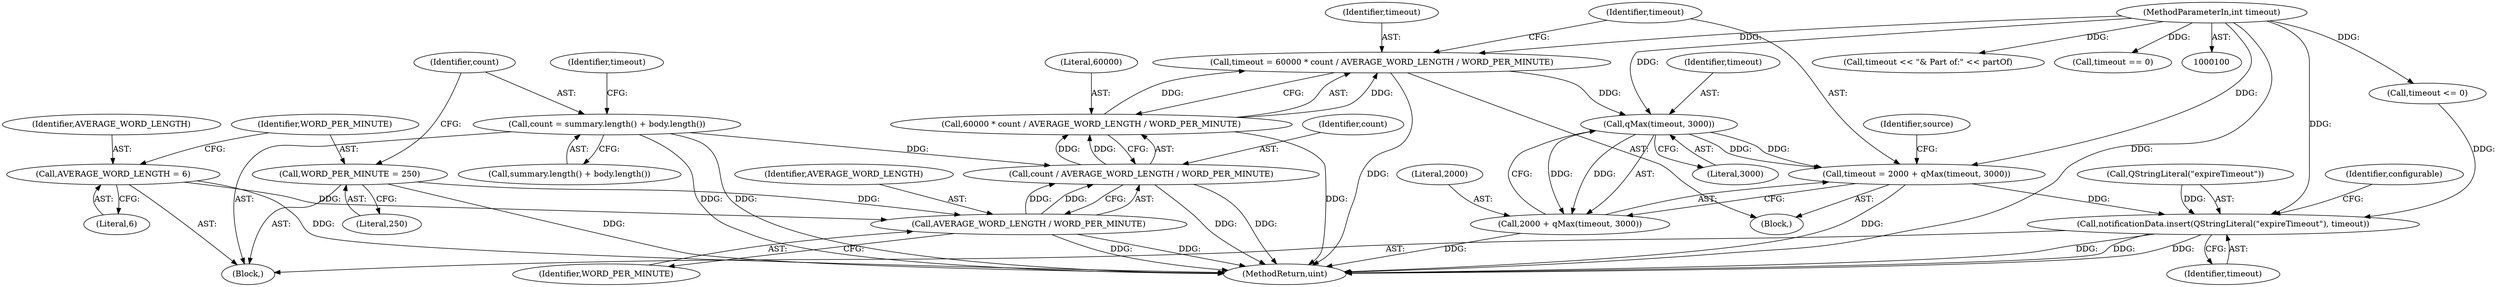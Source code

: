 digraph "0_kde_5bc696b5abcdb460c1017592e80b2d7f6ed3107c@integer" {
"1000268" [label="(Call,timeout = 60000 * count / AVERAGE_WORD_LENGTH / WORD_PER_MINUTE)"];
"1000270" [label="(Call,60000 * count / AVERAGE_WORD_LENGTH / WORD_PER_MINUTE)"];
"1000272" [label="(Call,count / AVERAGE_WORD_LENGTH / WORD_PER_MINUTE)"];
"1000258" [label="(Call,count = summary.length() + body.length())"];
"1000274" [label="(Call,AVERAGE_WORD_LENGTH / WORD_PER_MINUTE)"];
"1000250" [label="(Call,AVERAGE_WORD_LENGTH = 6)"];
"1000254" [label="(Call,WORD_PER_MINUTE = 250)"];
"1000108" [label="(MethodParameterIn,int timeout)"];
"1000281" [label="(Call,qMax(timeout, 3000))"];
"1000277" [label="(Call,timeout = 2000 + qMax(timeout, 3000))"];
"1000367" [label="(Call,notificationData.insert(QStringLiteral(\"expireTimeout\"), timeout))"];
"1000279" [label="(Call,2000 + qMax(timeout, 3000))"];
"1000109" [label="(Block,)"];
"1000276" [label="(Identifier,WORD_PER_MINUTE)"];
"1000370" [label="(Identifier,timeout)"];
"1000280" [label="(Literal,2000)"];
"1000373" [label="(Identifier,configurable)"];
"1000281" [label="(Call,qMax(timeout, 3000))"];
"1000278" [label="(Identifier,timeout)"];
"1000274" [label="(Call,AVERAGE_WORD_LENGTH / WORD_PER_MINUTE)"];
"1000163" [label="(Call,timeout << \"& Part of:\" << partOf)"];
"1000277" [label="(Call,timeout = 2000 + qMax(timeout, 3000))"];
"1000264" [label="(Call,timeout <= 0)"];
"1000506" [label="(MethodReturn,uint)"];
"1000260" [label="(Call,summary.length() + body.length())"];
"1000259" [label="(Identifier,count)"];
"1000258" [label="(Call,count = summary.length() + body.length())"];
"1000251" [label="(Identifier,AVERAGE_WORD_LENGTH)"];
"1000256" [label="(Literal,250)"];
"1000283" [label="(Literal,3000)"];
"1000273" [label="(Identifier,count)"];
"1000254" [label="(Call,WORD_PER_MINUTE = 250)"];
"1000279" [label="(Call,2000 + qMax(timeout, 3000))"];
"1000255" [label="(Identifier,WORD_PER_MINUTE)"];
"1000250" [label="(Call,AVERAGE_WORD_LENGTH = 6)"];
"1000282" [label="(Identifier,timeout)"];
"1000271" [label="(Literal,60000)"];
"1000286" [label="(Identifier,source)"];
"1000108" [label="(MethodParameterIn,int timeout)"];
"1000267" [label="(Block,)"];
"1000268" [label="(Call,timeout = 60000 * count / AVERAGE_WORD_LENGTH / WORD_PER_MINUTE)"];
"1000252" [label="(Literal,6)"];
"1000368" [label="(Call,QStringLiteral(\"expireTimeout\"))"];
"1000275" [label="(Identifier,AVERAGE_WORD_LENGTH)"];
"1000265" [label="(Identifier,timeout)"];
"1000367" [label="(Call,notificationData.insert(QStringLiteral(\"expireTimeout\"), timeout))"];
"1000246" [label="(Call,timeout == 0)"];
"1000270" [label="(Call,60000 * count / AVERAGE_WORD_LENGTH / WORD_PER_MINUTE)"];
"1000269" [label="(Identifier,timeout)"];
"1000272" [label="(Call,count / AVERAGE_WORD_LENGTH / WORD_PER_MINUTE)"];
"1000268" -> "1000267"  [label="AST: "];
"1000268" -> "1000270"  [label="CFG: "];
"1000269" -> "1000268"  [label="AST: "];
"1000270" -> "1000268"  [label="AST: "];
"1000278" -> "1000268"  [label="CFG: "];
"1000268" -> "1000506"  [label="DDG: "];
"1000270" -> "1000268"  [label="DDG: "];
"1000270" -> "1000268"  [label="DDG: "];
"1000108" -> "1000268"  [label="DDG: "];
"1000268" -> "1000281"  [label="DDG: "];
"1000270" -> "1000272"  [label="CFG: "];
"1000271" -> "1000270"  [label="AST: "];
"1000272" -> "1000270"  [label="AST: "];
"1000270" -> "1000506"  [label="DDG: "];
"1000272" -> "1000270"  [label="DDG: "];
"1000272" -> "1000270"  [label="DDG: "];
"1000272" -> "1000274"  [label="CFG: "];
"1000273" -> "1000272"  [label="AST: "];
"1000274" -> "1000272"  [label="AST: "];
"1000272" -> "1000506"  [label="DDG: "];
"1000272" -> "1000506"  [label="DDG: "];
"1000258" -> "1000272"  [label="DDG: "];
"1000274" -> "1000272"  [label="DDG: "];
"1000274" -> "1000272"  [label="DDG: "];
"1000258" -> "1000109"  [label="AST: "];
"1000258" -> "1000260"  [label="CFG: "];
"1000259" -> "1000258"  [label="AST: "];
"1000260" -> "1000258"  [label="AST: "];
"1000265" -> "1000258"  [label="CFG: "];
"1000258" -> "1000506"  [label="DDG: "];
"1000258" -> "1000506"  [label="DDG: "];
"1000274" -> "1000276"  [label="CFG: "];
"1000275" -> "1000274"  [label="AST: "];
"1000276" -> "1000274"  [label="AST: "];
"1000274" -> "1000506"  [label="DDG: "];
"1000274" -> "1000506"  [label="DDG: "];
"1000250" -> "1000274"  [label="DDG: "];
"1000254" -> "1000274"  [label="DDG: "];
"1000250" -> "1000109"  [label="AST: "];
"1000250" -> "1000252"  [label="CFG: "];
"1000251" -> "1000250"  [label="AST: "];
"1000252" -> "1000250"  [label="AST: "];
"1000255" -> "1000250"  [label="CFG: "];
"1000250" -> "1000506"  [label="DDG: "];
"1000254" -> "1000109"  [label="AST: "];
"1000254" -> "1000256"  [label="CFG: "];
"1000255" -> "1000254"  [label="AST: "];
"1000256" -> "1000254"  [label="AST: "];
"1000259" -> "1000254"  [label="CFG: "];
"1000254" -> "1000506"  [label="DDG: "];
"1000108" -> "1000100"  [label="AST: "];
"1000108" -> "1000506"  [label="DDG: "];
"1000108" -> "1000163"  [label="DDG: "];
"1000108" -> "1000246"  [label="DDG: "];
"1000108" -> "1000264"  [label="DDG: "];
"1000108" -> "1000277"  [label="DDG: "];
"1000108" -> "1000281"  [label="DDG: "];
"1000108" -> "1000367"  [label="DDG: "];
"1000281" -> "1000279"  [label="AST: "];
"1000281" -> "1000283"  [label="CFG: "];
"1000282" -> "1000281"  [label="AST: "];
"1000283" -> "1000281"  [label="AST: "];
"1000279" -> "1000281"  [label="CFG: "];
"1000281" -> "1000277"  [label="DDG: "];
"1000281" -> "1000277"  [label="DDG: "];
"1000281" -> "1000279"  [label="DDG: "];
"1000281" -> "1000279"  [label="DDG: "];
"1000277" -> "1000267"  [label="AST: "];
"1000277" -> "1000279"  [label="CFG: "];
"1000278" -> "1000277"  [label="AST: "];
"1000279" -> "1000277"  [label="AST: "];
"1000286" -> "1000277"  [label="CFG: "];
"1000277" -> "1000506"  [label="DDG: "];
"1000277" -> "1000367"  [label="DDG: "];
"1000367" -> "1000109"  [label="AST: "];
"1000367" -> "1000370"  [label="CFG: "];
"1000368" -> "1000367"  [label="AST: "];
"1000370" -> "1000367"  [label="AST: "];
"1000373" -> "1000367"  [label="CFG: "];
"1000367" -> "1000506"  [label="DDG: "];
"1000367" -> "1000506"  [label="DDG: "];
"1000367" -> "1000506"  [label="DDG: "];
"1000368" -> "1000367"  [label="DDG: "];
"1000264" -> "1000367"  [label="DDG: "];
"1000280" -> "1000279"  [label="AST: "];
"1000279" -> "1000506"  [label="DDG: "];
}

